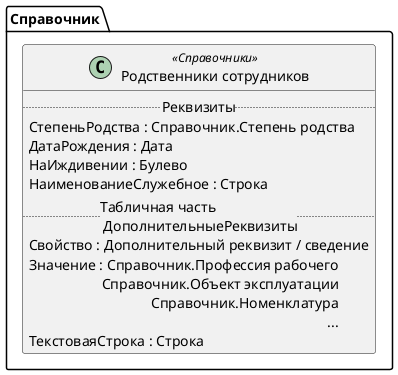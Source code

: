 ﻿@startuml РодственникиФизическихЛиц
'!include templates.wsd
'..\include templates.wsd
class Справочник.РодственникиФизическихЛиц as "Родственники сотрудников" <<Справочники>>
{
..Реквизиты..
СтепеньРодства : Справочник.Степень родства
ДатаРождения : Дата
НаИждивении : Булево
НаименованиеСлужебное : Строка
..Табличная часть \n ДополнительныеРеквизиты..
Свойство : Дополнительный реквизит / сведение
Значение : Справочник.Профессия рабочего\rСправочник.Объект эксплуатации\rСправочник.Номенклатура\r...
ТекстоваяСтрока : Строка
}
@enduml
